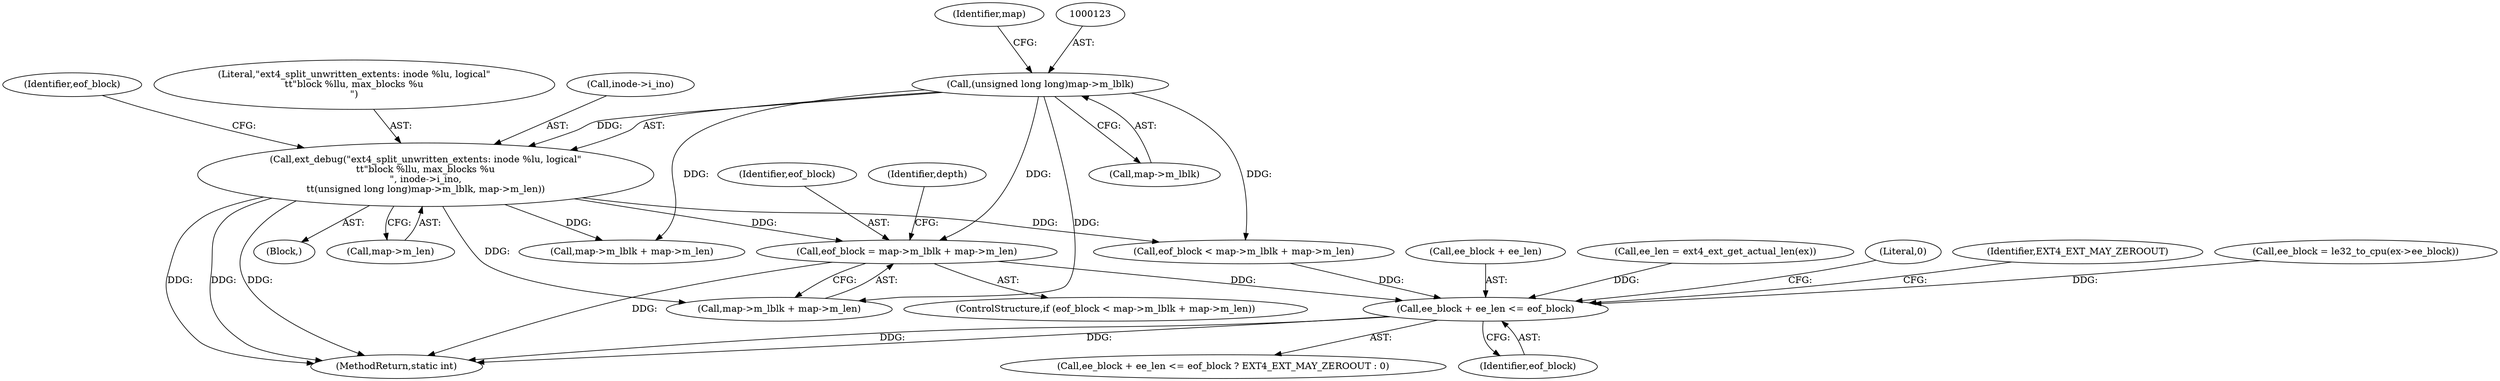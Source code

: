 digraph "0_linux_dee1f973ca341c266229faa5a1a5bb268bed3531_3@integer" {
"1000159" [label="(Call,eof_block = map->m_lblk + map->m_len)"];
"1000122" [label="(Call,(unsigned long long)map->m_lblk)"];
"1000117" [label="(Call,ext_debug(\"ext4_split_unwritten_extents: inode %lu, logical\"\n\t\t\"block %llu, max_blocks %u\n\", inode->i_ino,\n\t\t(unsigned long long)map->m_lblk, map->m_len))"];
"1000192" [label="(Call,ee_block + ee_len <= eof_block)"];
"1000193" [label="(Call,ee_block + ee_len)"];
"1000118" [label="(Literal,\"ext4_split_unwritten_extents: inode %lu, logical\"\n\t\t\"block %llu, max_blocks %u\n\")"];
"1000149" [label="(ControlStructure,if (eof_block < map->m_lblk + map->m_len))"];
"1000161" [label="(Call,map->m_lblk + map->m_len)"];
"1000119" [label="(Call,inode->i_ino)"];
"1000169" [label="(Identifier,depth)"];
"1000160" [label="(Identifier,eof_block)"];
"1000159" [label="(Call,eof_block = map->m_lblk + map->m_len)"];
"1000122" [label="(Call,(unsigned long long)map->m_lblk)"];
"1000220" [label="(MethodReturn,static int)"];
"1000117" [label="(Call,ext_debug(\"ext4_split_unwritten_extents: inode %lu, logical\"\n\t\t\"block %llu, max_blocks %u\n\", inode->i_ino,\n\t\t(unsigned long long)map->m_lblk, map->m_len))"];
"1000185" [label="(Call,ee_len = ext4_ext_get_actual_len(ex))"];
"1000150" [label="(Call,eof_block < map->m_lblk + map->m_len)"];
"1000198" [label="(Literal,0)"];
"1000124" [label="(Call,map->m_lblk)"];
"1000128" [label="(Identifier,map)"];
"1000191" [label="(Call,ee_block + ee_len <= eof_block ? EXT4_EXT_MAY_ZEROOUT : 0)"];
"1000192" [label="(Call,ee_block + ee_len <= eof_block)"];
"1000107" [label="(Block,)"];
"1000196" [label="(Identifier,eof_block)"];
"1000152" [label="(Call,map->m_lblk + map->m_len)"];
"1000127" [label="(Call,map->m_len)"];
"1000131" [label="(Identifier,eof_block)"];
"1000197" [label="(Identifier,EXT4_EXT_MAY_ZEROOUT)"];
"1000179" [label="(Call,ee_block = le32_to_cpu(ex->ee_block))"];
"1000159" -> "1000149"  [label="AST: "];
"1000159" -> "1000161"  [label="CFG: "];
"1000160" -> "1000159"  [label="AST: "];
"1000161" -> "1000159"  [label="AST: "];
"1000169" -> "1000159"  [label="CFG: "];
"1000159" -> "1000220"  [label="DDG: "];
"1000122" -> "1000159"  [label="DDG: "];
"1000117" -> "1000159"  [label="DDG: "];
"1000159" -> "1000192"  [label="DDG: "];
"1000122" -> "1000117"  [label="AST: "];
"1000122" -> "1000124"  [label="CFG: "];
"1000123" -> "1000122"  [label="AST: "];
"1000124" -> "1000122"  [label="AST: "];
"1000128" -> "1000122"  [label="CFG: "];
"1000122" -> "1000117"  [label="DDG: "];
"1000122" -> "1000150"  [label="DDG: "];
"1000122" -> "1000152"  [label="DDG: "];
"1000122" -> "1000161"  [label="DDG: "];
"1000117" -> "1000107"  [label="AST: "];
"1000117" -> "1000127"  [label="CFG: "];
"1000118" -> "1000117"  [label="AST: "];
"1000119" -> "1000117"  [label="AST: "];
"1000127" -> "1000117"  [label="AST: "];
"1000131" -> "1000117"  [label="CFG: "];
"1000117" -> "1000220"  [label="DDG: "];
"1000117" -> "1000220"  [label="DDG: "];
"1000117" -> "1000220"  [label="DDG: "];
"1000117" -> "1000150"  [label="DDG: "];
"1000117" -> "1000152"  [label="DDG: "];
"1000117" -> "1000161"  [label="DDG: "];
"1000192" -> "1000191"  [label="AST: "];
"1000192" -> "1000196"  [label="CFG: "];
"1000193" -> "1000192"  [label="AST: "];
"1000196" -> "1000192"  [label="AST: "];
"1000197" -> "1000192"  [label="CFG: "];
"1000198" -> "1000192"  [label="CFG: "];
"1000192" -> "1000220"  [label="DDG: "];
"1000192" -> "1000220"  [label="DDG: "];
"1000179" -> "1000192"  [label="DDG: "];
"1000185" -> "1000192"  [label="DDG: "];
"1000150" -> "1000192"  [label="DDG: "];
}
